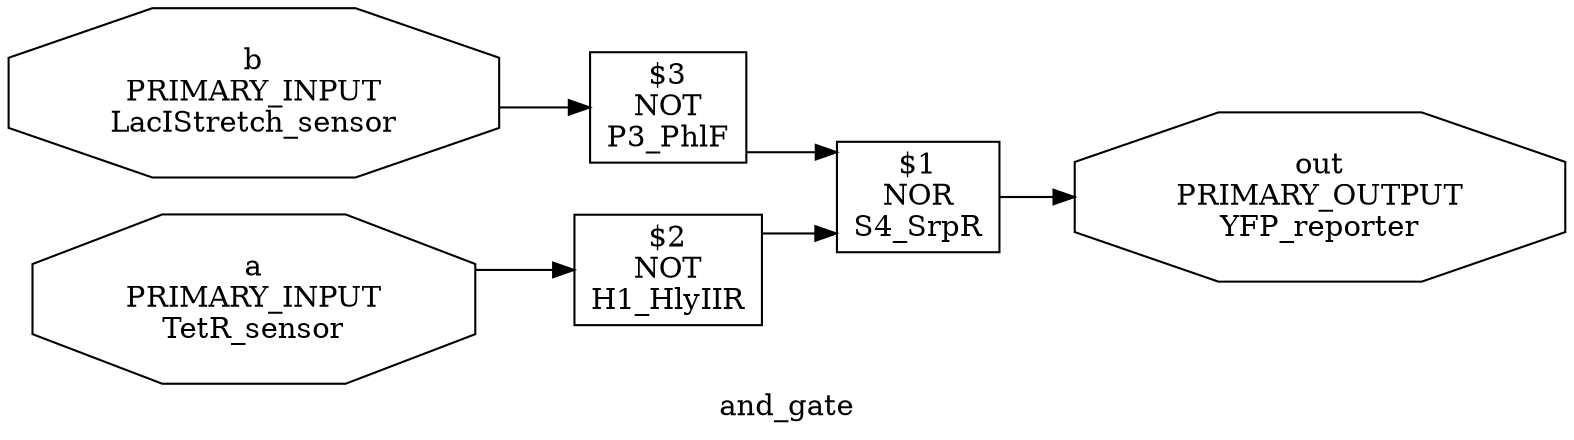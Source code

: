 digraph and_gate {
label="and_gate"
rankdir="LR"
remincross=true
splines=ortho
{rank = same; "b";"a";}
{rank = same; "out";}
"$1" [shape=box, label="$1
NOR
S4_SrpR"]
"out" [shape=octagon, label="out
PRIMARY_OUTPUT
YFP_reporter"]
"$2" [shape=box, label="$2
NOT
H1_HlyIIR"]
"$3" [shape=box, label="$3
NOT
P3_PhlF"]
"b" [shape=octagon, label="b
PRIMARY_INPUT
LacIStretch_sensor"]
"a" [shape=octagon, label="a
PRIMARY_INPUT
TetR_sensor"]
"$1" -> "out"
"$2" -> "$1"
"$3" -> "$1"
"b" -> "$3"
"a" -> "$2"
}
